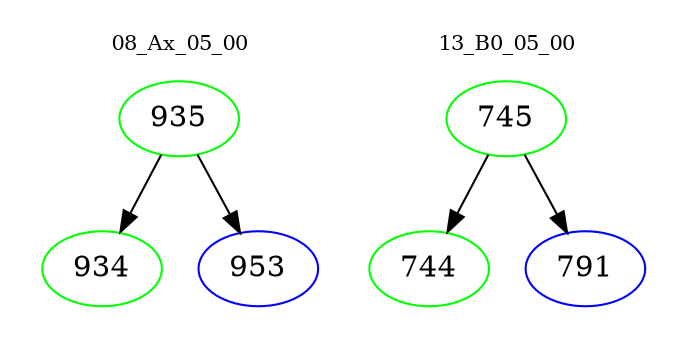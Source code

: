 digraph{
subgraph cluster_0 {
color = white
label = "08_Ax_05_00";
fontsize=10;
T0_935 [label="935", color="green"]
T0_935 -> T0_934 [color="black"]
T0_934 [label="934", color="green"]
T0_935 -> T0_953 [color="black"]
T0_953 [label="953", color="blue"]
}
subgraph cluster_1 {
color = white
label = "13_B0_05_00";
fontsize=10;
T1_745 [label="745", color="green"]
T1_745 -> T1_744 [color="black"]
T1_744 [label="744", color="green"]
T1_745 -> T1_791 [color="black"]
T1_791 [label="791", color="blue"]
}
}
